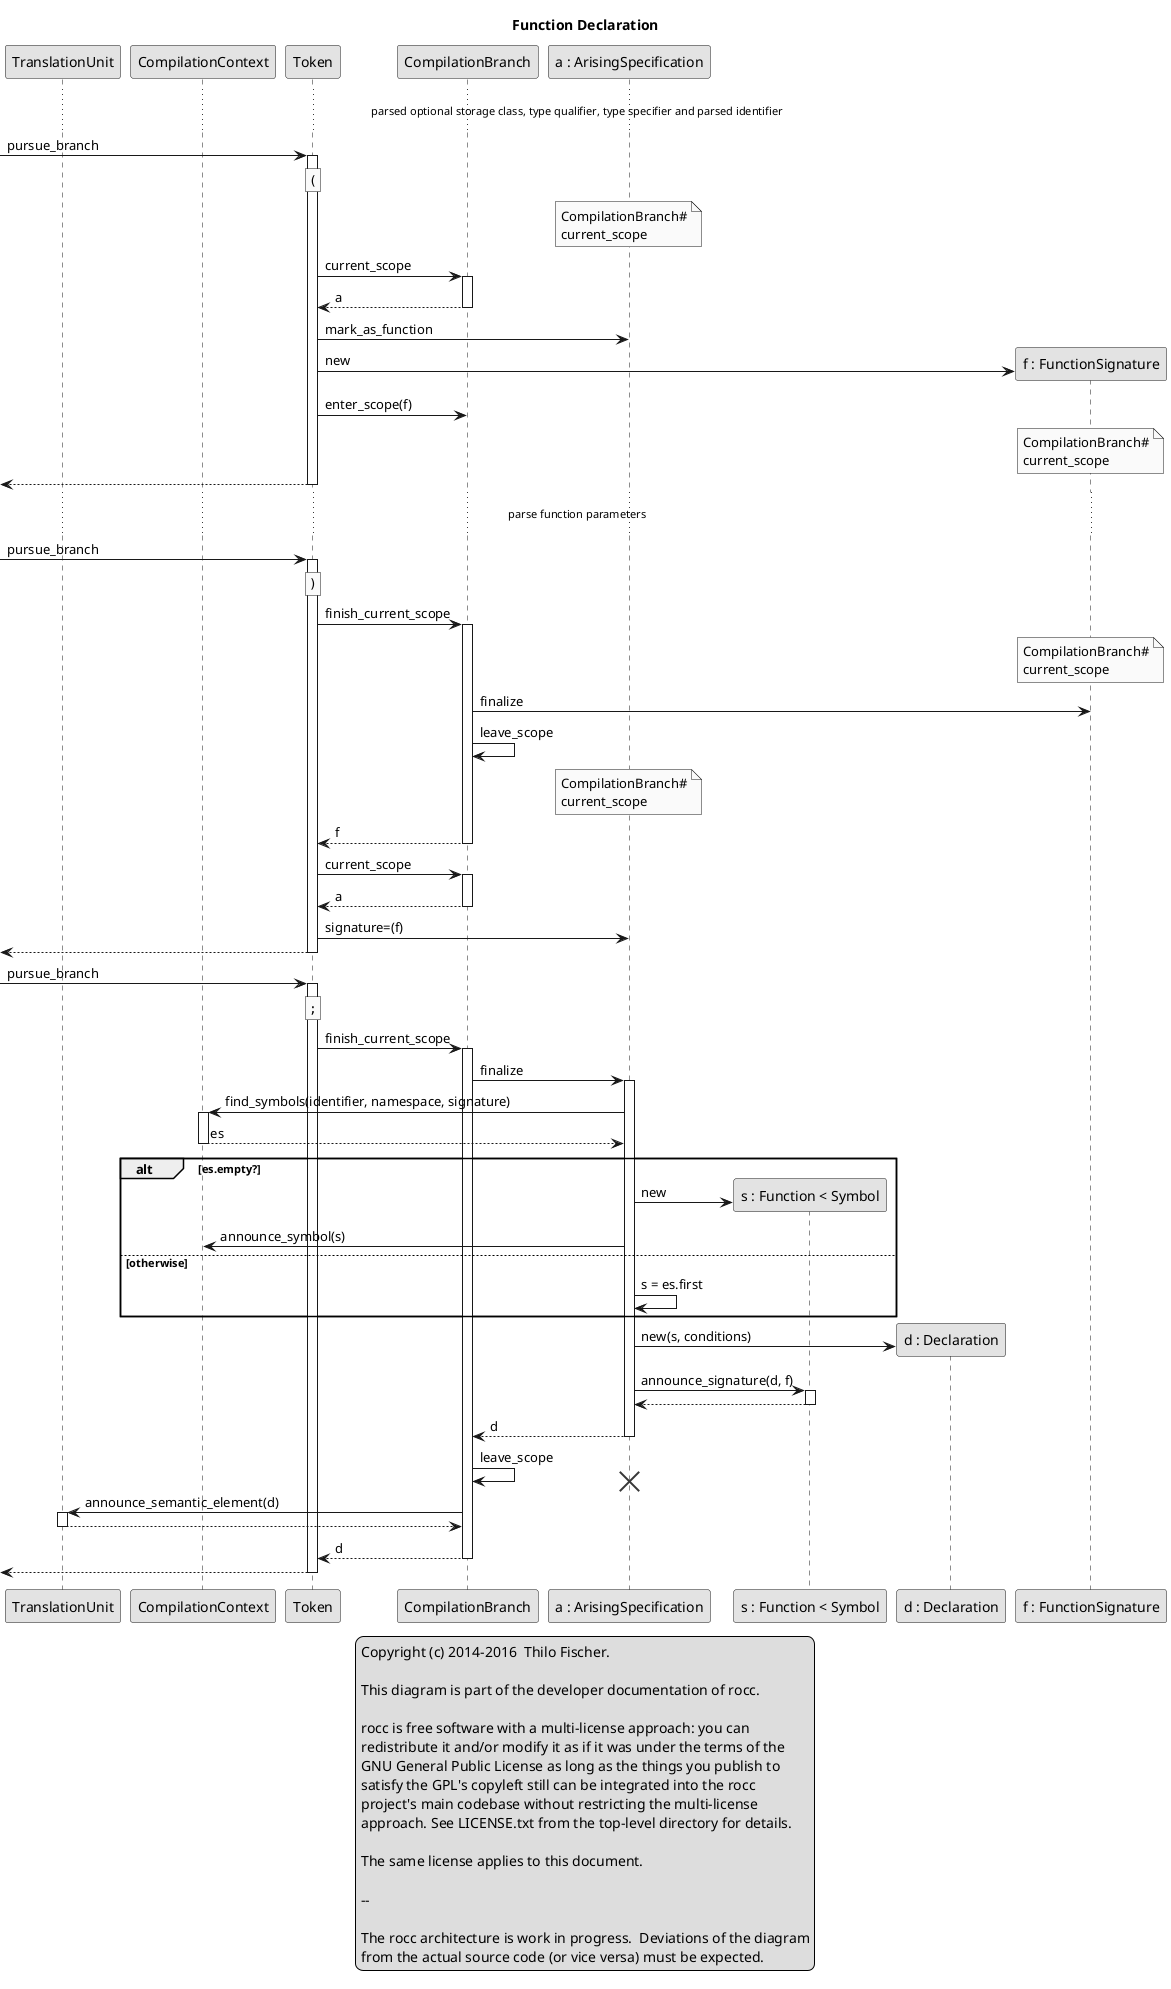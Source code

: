 @startuml

legend center
  Copyright (c) 2014-2016  Thilo Fischer.
  
  This diagram is part of the developer documentation of rocc.
 
  rocc is free software with a multi-license approach: you can
  redistribute it and/or modify it as if it was under the terms of the
  GNU General Public License as long as the things you publish to
  satisfy the GPL's copyleft still can be integrated into the rocc
  project's main codebase without restricting the multi-license
  approach. See LICENSE.txt from the top-level directory for details.
 
  The same license applies to this document.

  --

  The rocc architecture is work in progress.  Deviations of the diagram
  from the actual source code (or vice versa) must be expected.
endlegend

skinparam monochrome true

title Function Declaration

participant TranslationUnit
participant CompilationContext
participant Token
participant CompilationBranch
participant "a : ArisingSpecification" as ArisingSpecification
participant "s : Function < Symbol" as Symbol
participant "d : Declaration" as Declaration
participant "f : FunctionSignature" as FunctionSignature

... parsed optional storage class, type qualifier, type specifier and parsed identifier ...

[-> Token : pursue_branch
rnote over Token : ""(""
activate Token

note over ArisingSpecification : CompilationBranch#\ncurrent_scope

Token -> CompilationBranch : current_scope
activate CompilationBranch
Token <-- CompilationBranch : a
deactivate CompilationBranch

Token -> ArisingSpecification : mark_as_function

create FunctionSignature
Token -> FunctionSignature : new
Token -> CompilationBranch : enter_scope(f)
note over FunctionSignature : CompilationBranch#\ncurrent_scope

[<-- Token
deactivate Token

... parse function parameters ...

[-> Token : pursue_branch
rnote over Token : "")""
activate Token

Token -> CompilationBranch : finish_current_scope
activate CompilationBranch
note over FunctionSignature : CompilationBranch#\ncurrent_scope
CompilationBranch -> FunctionSignature : finalize
CompilationBranch -> CompilationBranch : leave_scope
note over ArisingSpecification : CompilationBranch#\ncurrent_scope
Token <-- CompilationBranch : f
deactivate CompilationBranch

Token -> CompilationBranch : current_scope
activate CompilationBranch
Token <-- CompilationBranch : a
deactivate CompilationBranch

Token -> ArisingSpecification : signature=(f)

[<-- Token
deactivate Token

[-> Token : pursue_branch

'rnote over Token : "";"" or "",""
rnote over Token : "";""

activate Token

Token -> CompilationBranch : finish_current_scope
activate CompilationBranch

CompilationBranch -> ArisingSpecification : finalize
activate ArisingSpecification

ArisingSpecification -> CompilationContext : find_symbols(identifier, namespace, signature)
activate CompilationContext
ArisingSpecification <-- CompilationContext : es
deactivate CompilationContext

alt es.empty?

  create Symbol
  ArisingSpecification -> Symbol : new

  ArisingSpecification -> CompilationContext : announce_symbol(s)
  'activate CompilationContext
  'CompilationBranch <-- CompilationContext : symbol
  'deactivate CompilationContext

else otherwise

  ArisingSpecification -> ArisingSpecification : s = es.first
  
end ' alt es.empty?

create Declaration
ArisingSpecification -> Declaration : new(s, conditions)

ArisingSpecification -> Symbol : announce_signature(d, f)
activate Symbol
ArisingSpecification <-- Symbol
deactivate Symbol

CompilationBranch <-- ArisingSpecification : d
deactivate ArisingSpecification

CompilationBranch -> CompilationBranch : leave_scope

destroy ArisingSpecification


CompilationBranch -> TranslationUnit : announce_semantic_element(d)
activate TranslationUnit
CompilationBranch <-- TranslationUnit
deactivate TranslationUnit

Token <-- CompilationBranch : d
deactivate CompilationBranch

[<-- Token
deactivate Token

@enduml

